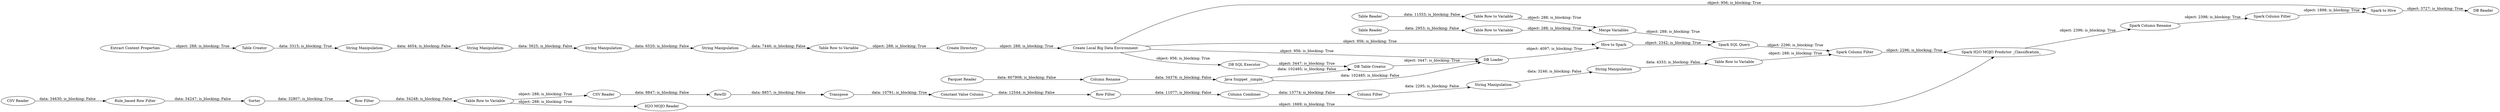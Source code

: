 digraph {
	"-6227835029546114184_1884" [label="Merge Variables"]
	"-6227835029546114184_1881" [label="DB Reader"]
	"7340294273417599314_1840" [label="String Manipulation"]
	"1681703271354849719_1620" [label="Column Combiner"]
	"-6227835029546114184_1866" [label="DB SQL Executor"]
	"7340294273417599314_1842" [label="String Manipulation"]
	"-6227835029546114184_1877" [label="Parquet Reader"]
	"7340294273417599314_1837" [label="Extract Context Properties"]
	"-6227835029546114184_472" [label="Table Row to Variable"]
	"7340294273417599314_1844" [label="String Manipulation"]
	"-6227835029546114184_1801" [label="Spark Column Filter"]
	"1681703271354849719_1889" [label=Transpose]
	"1681703271354849719_1619" [label="String Manipulation"]
	"1681703271354849719_1891" [label="Table Row to Variable"]
	"-6227835029546114184_1886" [label=Sorter]
	"7340294273417599314_1849" [label="Create Local Big Data Environment"]
	"-6227835029546114184_1880" [label="Spark to Hive"]
	"-6227835029546114184_1878" [label="Java Snippet _simple_"]
	"7340294273417599314_1839" [label="Table Creator"]
	"-6227835029546114184_86" [label="CSV Reader"]
	"-6227835029546114184_92" [label="Spark SQL Query"]
	"1681703271354849719_1890" [label=RowID]
	"-6227835029546114184_1876" [label="DB Loader"]
	"-6227835029546114184_1875" [label="DB Table Creator"]
	"-6227835029546114184_1800" [label="Spark Column Rename"]
	"-6227835029546114184_1879" [label="Spark H2O MOJO Predictor _Classification_"]
	"7340294273417599314_1850" [label="Create Directory"]
	"-6227835029546114184_471" [label="Row Filter"]
	"-6227835029546114184_1863" [label="Hive to Spark"]
	"-6227835029546114184_1892" [label="Spark Column Filter"]
	"7340294273417599314_1843" [label="Table Row to Variable"]
	"-6227835029546114184_1885" [label="Table Reader"]
	"-6227835029546114184_1882" [label="Table Row to Variable"]
	"-6227835029546114184_1883" [label="Table Row to Variable"]
	"1681703271354849719_1893" [label="Constant Value Column"]
	"-6227835029546114184_1887" [label="Rule_based Row Filter"]
	"-6227835029546114184_1785" [label="Table Reader"]
	"-6227835029546114184_474" [label="CSV Reader"]
	"7340294273417599314_1841" [label="String Manipulation"]
	"-6227835029546114184_473" [label="H2O MOJO Reader"]
	"-6227835029546114184_1864" [label="Column Rename"]
	"1681703271354849719_1616" [label="Column Filter"]
	"1681703271354849719_1693" [label="Row Filter"]
	"1681703271354849719_1694" [label="String Manipulation"]
	"-6227835029546114184_1879" -> "-6227835029546114184_1800" [label="object: 2396; is_blocking: True"]
	"-6227835029546114184_1876" -> "-6227835029546114184_1863" [label="object: 4097; is_blocking: True"]
	"-6227835029546114184_474" -> "1681703271354849719_1890" [label="data: 8847; is_blocking: False"]
	"-6227835029546114184_1877" -> "-6227835029546114184_1864" [label="data: 607908; is_blocking: False"]
	"7340294273417599314_1850" -> "7340294273417599314_1849" [label="object: 288; is_blocking: True"]
	"7340294273417599314_1837" -> "7340294273417599314_1839" [label="object: 288; is_blocking: True"]
	"-6227835029546114184_1863" -> "-6227835029546114184_92" [label="object: 2342; is_blocking: True"]
	"-6227835029546114184_1878" -> "-6227835029546114184_1876" [label="data: 102485; is_blocking: False"]
	"-6227835029546114184_473" -> "-6227835029546114184_1879" [label="object: 1669; is_blocking: True"]
	"-6227835029546114184_92" -> "-6227835029546114184_1892" [label="object: 2296; is_blocking: True"]
	"-6227835029546114184_471" -> "-6227835029546114184_472" [label="data: 34248; is_blocking: False"]
	"-6227835029546114184_1892" -> "-6227835029546114184_1879" [label="object: 2296; is_blocking: True"]
	"1681703271354849719_1620" -> "1681703271354849719_1616" [label="data: 13774; is_blocking: False"]
	"7340294273417599314_1841" -> "7340294273417599314_1844" [label="data: 5625; is_blocking: False"]
	"7340294273417599314_1849" -> "-6227835029546114184_1863" [label="object: 956; is_blocking: True"]
	"-6227835029546114184_472" -> "-6227835029546114184_473" [label="object: 288; is_blocking: True"]
	"-6227835029546114184_1875" -> "-6227835029546114184_1876" [label="object: 3447; is_blocking: True"]
	"1681703271354849719_1893" -> "1681703271354849719_1693" [label="data: 12544; is_blocking: False"]
	"1681703271354849719_1619" -> "1681703271354849719_1694" [label="data: 3246; is_blocking: False"]
	"-6227835029546114184_1801" -> "-6227835029546114184_1880" [label="object: 1898; is_blocking: True"]
	"7340294273417599314_1849" -> "-6227835029546114184_1880" [label="object: 956; is_blocking: True"]
	"1681703271354849719_1693" -> "1681703271354849719_1620" [label="data: 11077; is_blocking: False"]
	"-6227835029546114184_1880" -> "-6227835029546114184_1881" [label="object: 3727; is_blocking: True"]
	"-6227835029546114184_86" -> "-6227835029546114184_1887" [label="data: 34630; is_blocking: False"]
	"-6227835029546114184_1882" -> "-6227835029546114184_1884" [label="object: 288; is_blocking: True"]
	"1681703271354849719_1890" -> "1681703271354849719_1889" [label="data: 8857; is_blocking: False"]
	"1681703271354849719_1616" -> "1681703271354849719_1619" [label="data: 2295; is_blocking: False"]
	"7340294273417599314_1849" -> "-6227835029546114184_1876" [label="object: 956; is_blocking: True"]
	"7340294273417599314_1842" -> "7340294273417599314_1843" [label="data: 7446; is_blocking: False"]
	"7340294273417599314_1843" -> "7340294273417599314_1850" [label="object: 288; is_blocking: True"]
	"-6227835029546114184_472" -> "-6227835029546114184_474" [label="object: 288; is_blocking: True"]
	"-6227835029546114184_1878" -> "-6227835029546114184_1875" [label="data: 102485; is_blocking: False"]
	"-6227835029546114184_1866" -> "-6227835029546114184_1875" [label="object: 3447; is_blocking: True"]
	"-6227835029546114184_1883" -> "-6227835029546114184_1884" [label="object: 288; is_blocking: True"]
	"7340294273417599314_1849" -> "-6227835029546114184_1866" [label="object: 956; is_blocking: True"]
	"1681703271354849719_1889" -> "1681703271354849719_1893" [label="data: 10791; is_blocking: True"]
	"1681703271354849719_1891" -> "-6227835029546114184_1892" [label="object: 288; is_blocking: True"]
	"1681703271354849719_1694" -> "1681703271354849719_1891" [label="data: 4333; is_blocking: False"]
	"-6227835029546114184_1886" -> "-6227835029546114184_471" [label="data: 32807; is_blocking: True"]
	"-6227835029546114184_1785" -> "-6227835029546114184_1882" [label="data: 2953; is_blocking: False"]
	"7340294273417599314_1839" -> "7340294273417599314_1840" [label="data: 3315; is_blocking: True"]
	"-6227835029546114184_1887" -> "-6227835029546114184_1886" [label="data: 34247; is_blocking: False"]
	"-6227835029546114184_1800" -> "-6227835029546114184_1801" [label="object: 2398; is_blocking: True"]
	"7340294273417599314_1844" -> "7340294273417599314_1842" [label="data: 6520; is_blocking: False"]
	"-6227835029546114184_1864" -> "-6227835029546114184_1878" [label="data: 34376; is_blocking: False"]
	"-6227835029546114184_1885" -> "-6227835029546114184_1883" [label="data: 11553; is_blocking: False"]
	"7340294273417599314_1840" -> "7340294273417599314_1841" [label="data: 4654; is_blocking: False"]
	"-6227835029546114184_1884" -> "-6227835029546114184_92" [label="object: 288; is_blocking: True"]
	rankdir=LR
}
